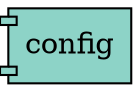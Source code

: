 digraph dependencies {
  node[shape="component",style="filled",colorscheme=set312]


    node[shape="component"]
    "config"[label="config", fillcolor=1]

    


    node[shape="ellipse"]
    


    

    

    

    node[shape="rectangle"]
    

    node[shape="note"]
    

    node[shape="folder"]
    







    node[shape="ellipse",style="filled", fillcolor=11]
    

    

    


    

    

    

    


}
